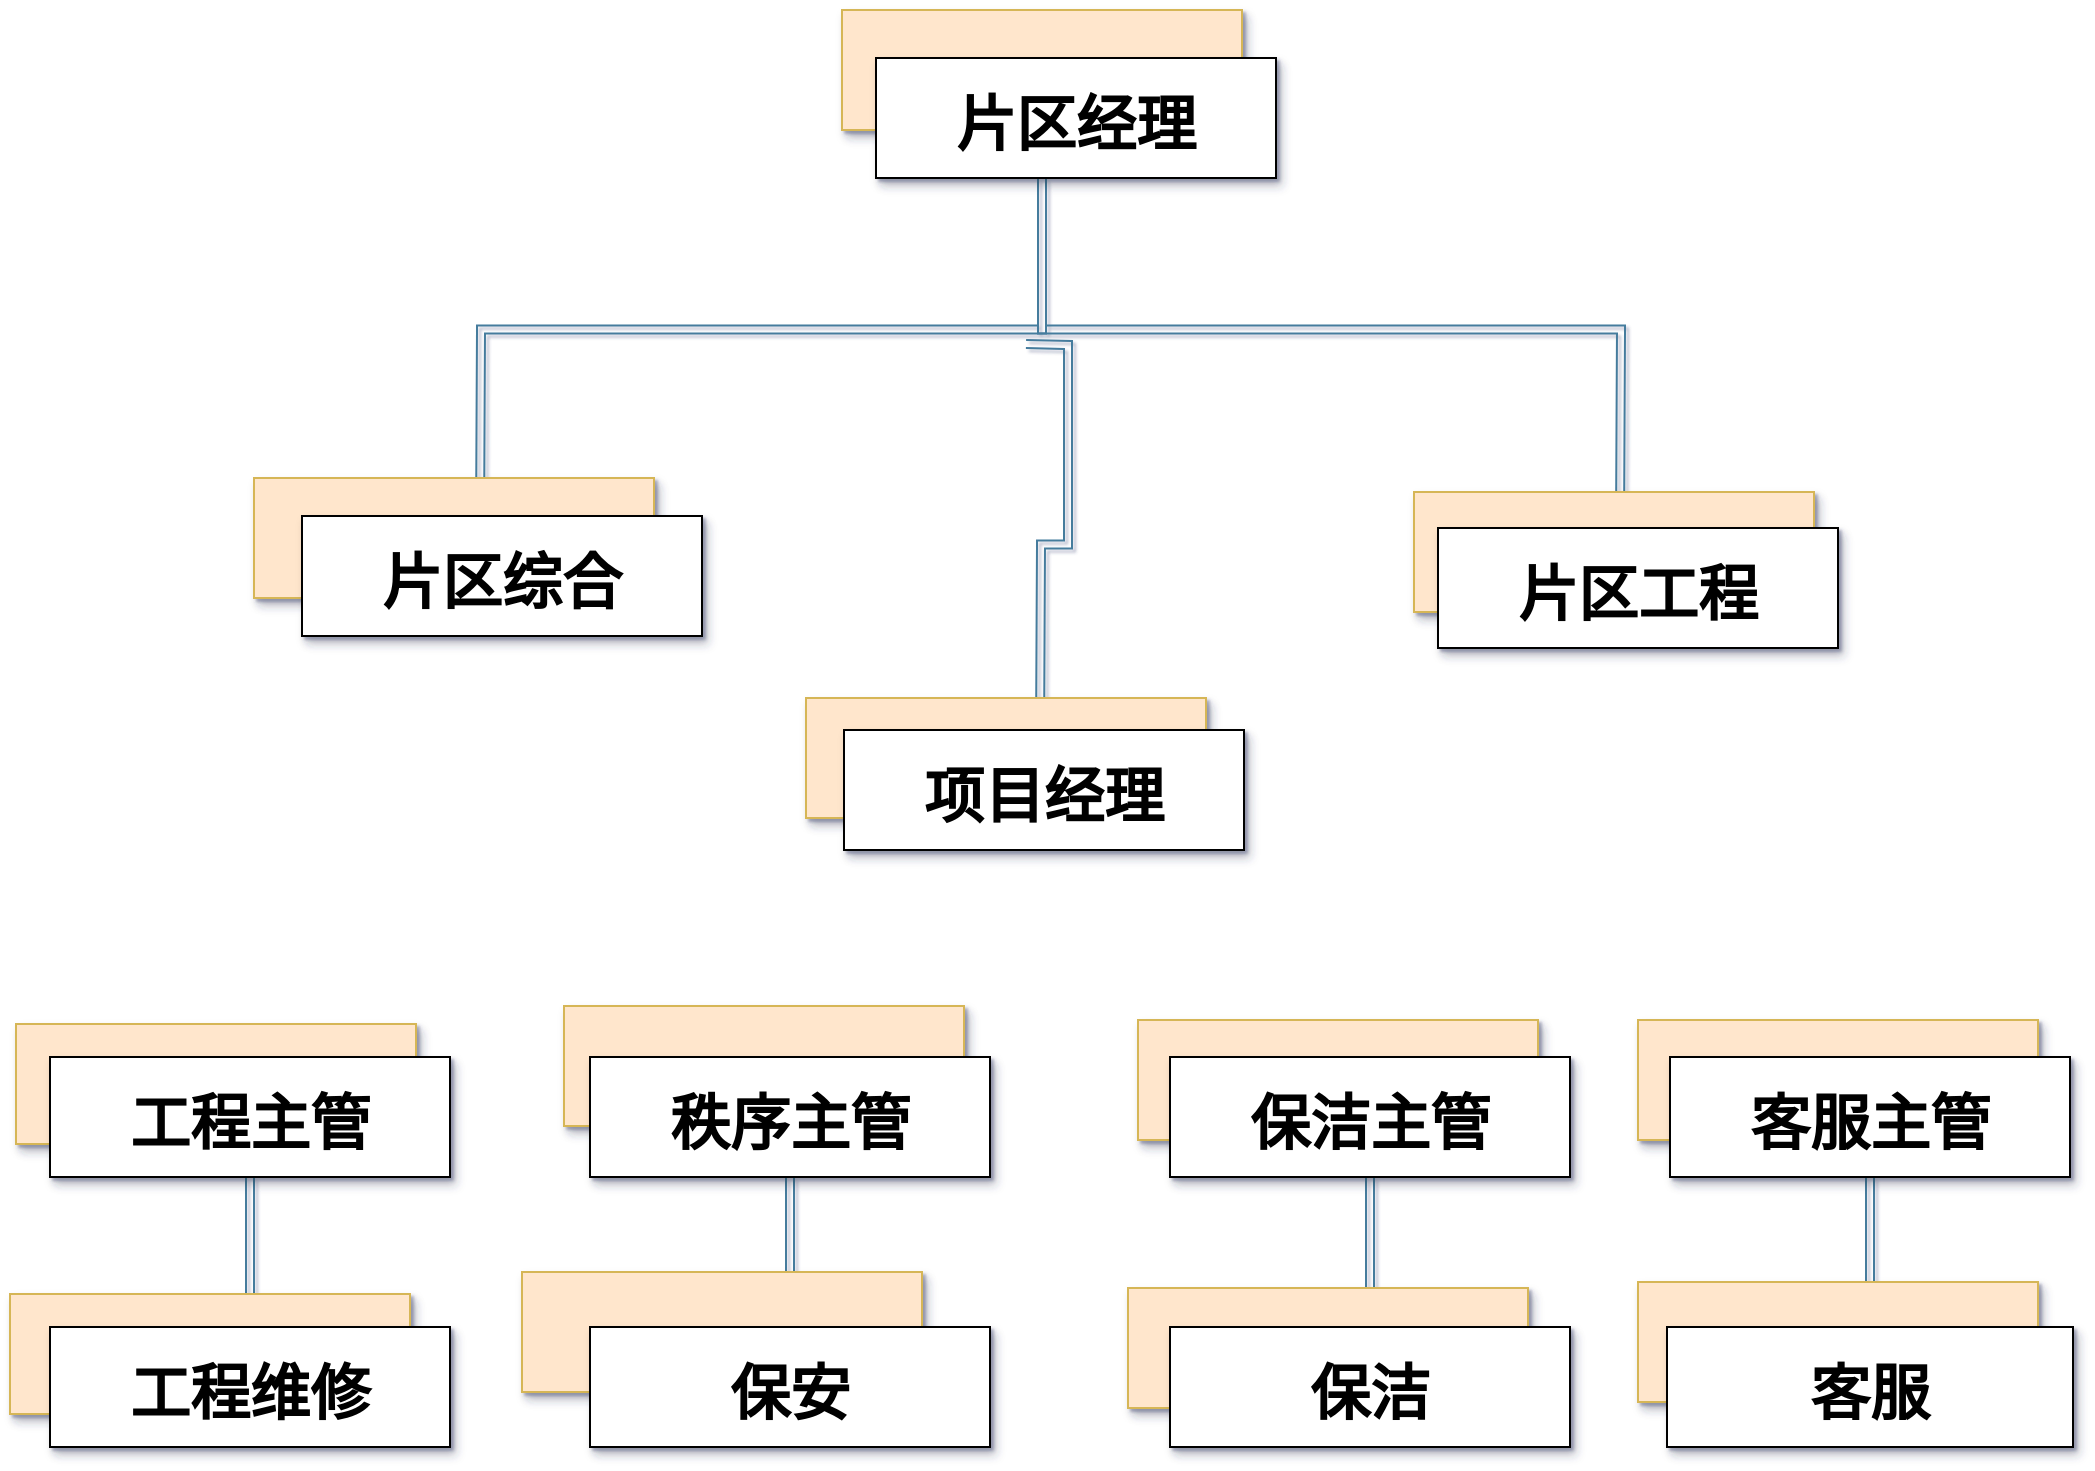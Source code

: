 <mxfile version="21.5.0" type="github" pages="2">
  <diagram name="Page-1" id="97916047-d0de-89f5-080d-49f4d83e522f">
    <mxGraphModel dx="1687" dy="868" grid="0" gridSize="10" guides="1" tooltips="1" connect="1" arrows="1" fold="1" page="1" pageScale="1.5" pageWidth="1169" pageHeight="827" background="#ffffff" math="0" shadow="1">
      <root>
        <mxCell id="0" />
        <mxCell id="1" parent="0" />
        <mxCell id="BqPRPxkx0A_qUsA7eI9m-59" style="edgeStyle=orthogonalEdgeStyle;shape=link;rounded=0;orthogonalLoop=1;jettySize=auto;html=1;exitX=0.5;exitY=1;exitDx=0;exitDy=0;labelBackgroundColor=none;fontColor=default;strokeColor=#457B9D;" parent="1" source="2" edge="1">
          <mxGeometry relative="1" as="geometry">
            <mxPoint x="402" y="455.5" as="targetPoint" />
          </mxGeometry>
        </mxCell>
        <mxCell id="BqPRPxkx0A_qUsA7eI9m-60" style="edgeStyle=orthogonalEdgeStyle;shape=link;rounded=0;orthogonalLoop=1;jettySize=auto;html=1;entryX=0.5;entryY=0;entryDx=0;entryDy=0;exitX=0.5;exitY=1;exitDx=0;exitDy=0;labelBackgroundColor=none;fontColor=default;strokeColor=#457B9D;" parent="1" source="2" edge="1">
          <mxGeometry relative="1" as="geometry">
            <mxPoint x="972" y="455.5" as="targetPoint" />
          </mxGeometry>
        </mxCell>
        <mxCell id="BqPRPxkx0A_qUsA7eI9m-61" style="edgeStyle=orthogonalEdgeStyle;shape=link;rounded=0;orthogonalLoop=1;jettySize=auto;html=1;entryX=0.5;entryY=0;entryDx=0;entryDy=0;labelBackgroundColor=none;fontColor=default;strokeColor=#457B9D;" parent="1" edge="1">
          <mxGeometry relative="1" as="geometry">
            <mxPoint x="682" y="562.5" as="targetPoint" />
            <mxPoint x="675" y="363" as="sourcePoint" />
          </mxGeometry>
        </mxCell>
        <mxCell id="2" value="" style="rounded=0;strokeColor=#d6b656;shadow=1;fontStyle=1;fontSize=30;labelBackgroundColor=none;fillColor=#FFE6CC;" parent="1" vertex="1">
          <mxGeometry x="583" y="196" width="200" height="60" as="geometry" />
        </mxCell>
        <mxCell id="BqPRPxkx0A_qUsA7eI9m-66" style="edgeStyle=orthogonalEdgeStyle;shape=link;rounded=0;orthogonalLoop=1;jettySize=auto;html=1;exitX=0.5;exitY=1;exitDx=0;exitDy=0;entryX=0.5;entryY=0;entryDx=0;entryDy=0;labelBackgroundColor=none;fontColor=default;strokeColor=#457B9D;" parent="1" edge="1">
          <mxGeometry relative="1" as="geometry">
            <mxPoint x="287" y="779.5" as="sourcePoint" />
            <mxPoint x="287" y="854.5" as="targetPoint" />
          </mxGeometry>
        </mxCell>
        <mxCell id="BqPRPxkx0A_qUsA7eI9m-67" value="" style="edgeStyle=orthogonalEdgeStyle;shape=link;rounded=0;orthogonalLoop=1;jettySize=auto;html=1;labelBackgroundColor=none;fontColor=default;strokeColor=#457B9D;" parent="1" edge="1">
          <mxGeometry relative="1" as="geometry">
            <mxPoint x="557" y="779.5" as="sourcePoint" />
            <mxPoint x="557" y="854.5" as="targetPoint" />
          </mxGeometry>
        </mxCell>
        <mxCell id="BqPRPxkx0A_qUsA7eI9m-68" value="" style="edgeStyle=orthogonalEdgeStyle;shape=link;rounded=0;orthogonalLoop=1;jettySize=auto;html=1;labelBackgroundColor=none;fontColor=default;strokeColor=#457B9D;" parent="1" edge="1">
          <mxGeometry relative="1" as="geometry">
            <mxPoint x="847" y="779.5" as="sourcePoint" />
            <mxPoint x="847" y="854.5" as="targetPoint" />
          </mxGeometry>
        </mxCell>
        <mxCell id="BqPRPxkx0A_qUsA7eI9m-69" value="" style="edgeStyle=orthogonalEdgeStyle;shape=link;rounded=0;orthogonalLoop=1;jettySize=auto;html=1;labelBackgroundColor=none;fontColor=default;strokeColor=#457B9D;" parent="1" edge="1">
          <mxGeometry relative="1" as="geometry">
            <mxPoint x="1097" y="779.5" as="sourcePoint" />
            <mxPoint x="1097" y="854.5" as="targetPoint" />
          </mxGeometry>
        </mxCell>
        <mxCell id="kt3ZQcMGdOJi0cYxaDXy-24" value="片区经理" style="rounded=0;shadow=1;fontStyle=1;fontSize=30;labelBackgroundColor=none;" parent="1" vertex="1">
          <mxGeometry x="600" y="220" width="200" height="60" as="geometry" />
        </mxCell>
        <mxCell id="kt3ZQcMGdOJi0cYxaDXy-25" value="" style="rounded=0;strokeColor=#d6b656;shadow=1;fontStyle=1;fontSize=30;labelBackgroundColor=none;fillColor=#FFE6CC;" parent="1" vertex="1">
          <mxGeometry x="289" y="430" width="200" height="60" as="geometry" />
        </mxCell>
        <mxCell id="kt3ZQcMGdOJi0cYxaDXy-26" value="片区综合" style="rounded=0;shadow=1;fontStyle=1;fontSize=30;labelBackgroundColor=none;" parent="1" vertex="1">
          <mxGeometry x="313" y="449" width="200" height="60" as="geometry" />
        </mxCell>
        <mxCell id="kt3ZQcMGdOJi0cYxaDXy-27" value="" style="rounded=0;strokeColor=#d6b656;shadow=1;fontStyle=1;fontSize=30;labelBackgroundColor=none;fillColor=#FFE6CC;" parent="1" vertex="1">
          <mxGeometry x="565" y="540" width="200" height="60" as="geometry" />
        </mxCell>
        <mxCell id="kt3ZQcMGdOJi0cYxaDXy-28" value="项目经理" style="rounded=0;shadow=1;fontStyle=1;fontSize=30;labelBackgroundColor=none;" parent="1" vertex="1">
          <mxGeometry x="584" y="556" width="200" height="60" as="geometry" />
        </mxCell>
        <mxCell id="kt3ZQcMGdOJi0cYxaDXy-29" value="" style="rounded=0;strokeColor=#d6b656;shadow=1;fontStyle=1;fontSize=30;labelBackgroundColor=none;fillColor=#FFE6CC;" parent="1" vertex="1">
          <mxGeometry x="869" y="437" width="200" height="60" as="geometry" />
        </mxCell>
        <mxCell id="kt3ZQcMGdOJi0cYxaDXy-30" value="片区工程" style="rounded=0;shadow=1;fontStyle=1;fontSize=30;labelBackgroundColor=none;" parent="1" vertex="1">
          <mxGeometry x="881" y="455" width="200" height="60" as="geometry" />
        </mxCell>
        <mxCell id="kt3ZQcMGdOJi0cYxaDXy-31" value="" style="rounded=0;strokeColor=#d6b656;shadow=1;fontStyle=1;fontSize=30;labelBackgroundColor=none;fillColor=#FFE6CC;" parent="1" vertex="1">
          <mxGeometry x="170" y="703" width="200" height="60" as="geometry" />
        </mxCell>
        <mxCell id="kt3ZQcMGdOJi0cYxaDXy-32" value="" style="rounded=0;strokeColor=#d6b656;shadow=1;fontStyle=1;fontSize=30;labelBackgroundColor=none;fillColor=#FFE6CC;" parent="1" vertex="1">
          <mxGeometry x="444" y="694" width="200" height="60" as="geometry" />
        </mxCell>
        <mxCell id="kt3ZQcMGdOJi0cYxaDXy-33" value="" style="rounded=0;strokeColor=#d6b656;shadow=1;fontStyle=1;fontSize=30;labelBackgroundColor=none;fillColor=#FFE6CC;" parent="1" vertex="1">
          <mxGeometry x="731" y="701" width="200" height="60" as="geometry" />
        </mxCell>
        <mxCell id="kt3ZQcMGdOJi0cYxaDXy-34" value="" style="rounded=0;strokeColor=#d6b656;shadow=1;fontStyle=1;fontSize=30;labelBackgroundColor=none;fillColor=#FFE6CC;" parent="1" vertex="1">
          <mxGeometry x="981" y="701" width="200" height="60" as="geometry" />
        </mxCell>
        <mxCell id="kt3ZQcMGdOJi0cYxaDXy-35" value="" style="rounded=0;strokeColor=#d6b656;shadow=1;fontStyle=1;fontSize=30;labelBackgroundColor=none;fillColor=#FFE6CC;" parent="1" vertex="1">
          <mxGeometry x="167" y="838" width="200" height="60" as="geometry" />
        </mxCell>
        <mxCell id="kt3ZQcMGdOJi0cYxaDXy-36" value="" style="rounded=0;strokeColor=#d6b656;shadow=1;fontStyle=1;fontSize=30;labelBackgroundColor=none;fillColor=#FFE6CC;" parent="1" vertex="1">
          <mxGeometry x="423" y="827" width="200" height="60" as="geometry" />
        </mxCell>
        <mxCell id="IJZoDPEaOoHRBBa0FbE8-24" value="" style="rounded=0;strokeColor=#d6b656;shadow=1;fontStyle=1;fontSize=30;labelBackgroundColor=none;fillColor=#FFE6CC;" vertex="1" parent="1">
          <mxGeometry x="726" y="835" width="200" height="60" as="geometry" />
        </mxCell>
        <mxCell id="IJZoDPEaOoHRBBa0FbE8-25" value="" style="rounded=0;strokeColor=#d6b656;shadow=1;fontStyle=1;fontSize=30;labelBackgroundColor=none;fillColor=#FFE6CC;" vertex="1" parent="1">
          <mxGeometry x="981" y="832" width="200" height="60" as="geometry" />
        </mxCell>
        <mxCell id="IJZoDPEaOoHRBBa0FbE8-26" value="工程主管" style="rounded=0;shadow=1;fontStyle=1;fontSize=30;labelBackgroundColor=none;" vertex="1" parent="1">
          <mxGeometry x="187" y="719.5" width="200" height="60" as="geometry" />
        </mxCell>
        <mxCell id="IJZoDPEaOoHRBBa0FbE8-27" value="秩序主管" style="rounded=0;shadow=1;fontStyle=1;fontSize=30;labelBackgroundColor=none;" vertex="1" parent="1">
          <mxGeometry x="457" y="719.5" width="200" height="60" as="geometry" />
        </mxCell>
        <mxCell id="IJZoDPEaOoHRBBa0FbE8-28" value="保洁主管" style="rounded=0;shadow=1;fontStyle=1;fontSize=30;labelBackgroundColor=none;" vertex="1" parent="1">
          <mxGeometry x="747" y="719.5" width="200" height="60" as="geometry" />
        </mxCell>
        <mxCell id="IJZoDPEaOoHRBBa0FbE8-29" value="客服主管" style="rounded=0;shadow=1;fontStyle=1;fontSize=30;labelBackgroundColor=none;" vertex="1" parent="1">
          <mxGeometry x="997" y="719.5" width="200" height="60" as="geometry" />
        </mxCell>
        <mxCell id="IJZoDPEaOoHRBBa0FbE8-30" value="工程维修" style="rounded=0;shadow=1;fontStyle=1;fontSize=30;labelBackgroundColor=none;" vertex="1" parent="1">
          <mxGeometry x="187" y="854.5" width="200" height="60" as="geometry" />
        </mxCell>
        <mxCell id="IJZoDPEaOoHRBBa0FbE8-31" value="保安" style="rounded=0;shadow=1;fontStyle=1;fontSize=30;labelBackgroundColor=none;" vertex="1" parent="1">
          <mxGeometry x="457" y="854.5" width="200" height="60" as="geometry" />
        </mxCell>
        <mxCell id="IJZoDPEaOoHRBBa0FbE8-32" value="保洁" style="rounded=0;shadow=1;fontStyle=1;fontSize=30;labelBackgroundColor=none;" vertex="1" parent="1">
          <mxGeometry x="747" y="854.5" width="200" height="60" as="geometry" />
        </mxCell>
        <mxCell id="IJZoDPEaOoHRBBa0FbE8-33" value="客服" style="rounded=0;shadow=1;fontStyle=1;fontSize=30;labelBackgroundColor=none;" vertex="1" parent="1">
          <mxGeometry x="995.5" y="854.5" width="203" height="60" as="geometry" />
        </mxCell>
      </root>
    </mxGraphModel>
  </diagram>
  <diagram id="QUuy_PB_ich-e-NUXCng" name="Page-2">
    <mxGraphModel dx="2261" dy="738" grid="0" gridSize="10" guides="1" tooltips="1" connect="1" arrows="1" fold="1" page="1" pageScale="1" pageWidth="827" pageHeight="1169" math="0" shadow="0">
      <root>
        <mxCell id="0" />
        <mxCell id="1" parent="0" />
        <mxCell id="R-T5AUk27BRx23NjIOID-1" style="edgeStyle=orthogonalEdgeStyle;shape=link;rounded=0;orthogonalLoop=1;jettySize=auto;html=1;exitX=0.5;exitY=1;exitDx=0;exitDy=0;labelBackgroundColor=none;fontColor=default;strokeColor=#457B9D;" parent="1" source="R-T5AUk27BRx23NjIOID-4" target="R-T5AUk27BRx23NjIOID-5" edge="1">
          <mxGeometry relative="1" as="geometry" />
        </mxCell>
        <mxCell id="R-T5AUk27BRx23NjIOID-2" style="edgeStyle=orthogonalEdgeStyle;shape=link;rounded=0;orthogonalLoop=1;jettySize=auto;html=1;entryX=0.5;entryY=0;entryDx=0;entryDy=0;exitX=0.5;exitY=1;exitDx=0;exitDy=0;labelBackgroundColor=none;fontColor=default;strokeColor=#457B9D;" parent="1" source="R-T5AUk27BRx23NjIOID-4" target="R-T5AUk27BRx23NjIOID-11" edge="1">
          <mxGeometry relative="1" as="geometry" />
        </mxCell>
        <mxCell id="R-T5AUk27BRx23NjIOID-3" style="edgeStyle=orthogonalEdgeStyle;shape=link;rounded=0;orthogonalLoop=1;jettySize=auto;html=1;entryX=0.5;entryY=0;entryDx=0;entryDy=0;labelBackgroundColor=none;fontColor=default;strokeColor=#457B9D;" parent="1" source="R-T5AUk27BRx23NjIOID-4" target="R-T5AUk27BRx23NjIOID-10" edge="1">
          <mxGeometry relative="1" as="geometry" />
        </mxCell>
        <mxCell id="R-T5AUk27BRx23NjIOID-4" value="片区经理" style="rounded=0;strokeColor=none;shadow=1;fontStyle=1;fontSize=30;labelBackgroundColor=none;fillColor=#A8DADC;fontColor=#1D3557;" parent="1" vertex="1">
          <mxGeometry x="297" y="32" width="200" height="60" as="geometry" />
        </mxCell>
        <mxCell id="R-T5AUk27BRx23NjIOID-5" value="片区综合" style="rounded=0;strokeColor=none;shadow=1;fontStyle=1;fontSize=30;labelBackgroundColor=none;fillColor=#A8DADC;fontColor=#1D3557;" parent="1" vertex="1">
          <mxGeometry x="9" y="277.5" width="200" height="60" as="geometry" />
        </mxCell>
        <mxCell id="R-T5AUk27BRx23NjIOID-6" style="edgeStyle=orthogonalEdgeStyle;shape=link;rounded=0;orthogonalLoop=1;jettySize=auto;html=1;exitX=0.5;exitY=1;exitDx=0;exitDy=0;entryX=0.5;entryY=0;entryDx=0;entryDy=0;labelBackgroundColor=none;fontColor=default;strokeColor=#457B9D;" parent="1" source="R-T5AUk27BRx23NjIOID-10" target="R-T5AUk27BRx23NjIOID-13" edge="1">
          <mxGeometry relative="1" as="geometry" />
        </mxCell>
        <mxCell id="R-T5AUk27BRx23NjIOID-7" style="edgeStyle=orthogonalEdgeStyle;shape=link;rounded=0;orthogonalLoop=1;jettySize=auto;html=1;entryX=0.5;entryY=0;entryDx=0;entryDy=0;labelBackgroundColor=none;fontColor=default;strokeColor=#457B9D;" parent="1" source="R-T5AUk27BRx23NjIOID-10" target="R-T5AUk27BRx23NjIOID-16" edge="1">
          <mxGeometry relative="1" as="geometry">
            <Array as="points">
              <mxPoint x="397" y="392" />
              <mxPoint x="254" y="392" />
            </Array>
          </mxGeometry>
        </mxCell>
        <mxCell id="R-T5AUk27BRx23NjIOID-8" style="edgeStyle=orthogonalEdgeStyle;shape=link;rounded=0;orthogonalLoop=1;jettySize=auto;html=1;entryX=0.5;entryY=0;entryDx=0;entryDy=0;labelBackgroundColor=none;fontColor=default;strokeColor=#457B9D;" parent="1" source="R-T5AUk27BRx23NjIOID-10" target="R-T5AUk27BRx23NjIOID-19" edge="1">
          <mxGeometry relative="1" as="geometry" />
        </mxCell>
        <mxCell id="R-T5AUk27BRx23NjIOID-9" style="edgeStyle=orthogonalEdgeStyle;shape=link;rounded=0;orthogonalLoop=1;jettySize=auto;html=1;entryX=0.5;entryY=0;entryDx=0;entryDy=0;exitX=0.5;exitY=1;exitDx=0;exitDy=0;labelBackgroundColor=none;fontColor=default;strokeColor=#457B9D;" parent="1" source="R-T5AUk27BRx23NjIOID-10" target="R-T5AUk27BRx23NjIOID-22" edge="1">
          <mxGeometry relative="1" as="geometry" />
        </mxCell>
        <mxCell id="R-T5AUk27BRx23NjIOID-10" value="项目经理" style="rounded=0;strokeColor=none;shadow=1;fontStyle=1;fontSize=30;labelBackgroundColor=none;fillColor=#A8DADC;fontColor=#1D3557;" parent="1" vertex="1">
          <mxGeometry x="297" y="277.5" width="200" height="60" as="geometry" />
        </mxCell>
        <mxCell id="R-T5AUk27BRx23NjIOID-11" value="片区工程" style="rounded=0;strokeColor=none;shadow=1;fontStyle=1;fontSize=30;labelBackgroundColor=none;fillColor=#A8DADC;fontColor=#1D3557;" parent="1" vertex="1">
          <mxGeometry x="579" y="277.5" width="200" height="60" as="geometry" />
        </mxCell>
        <mxCell id="R-T5AUk27BRx23NjIOID-12" style="edgeStyle=orthogonalEdgeStyle;shape=link;rounded=0;orthogonalLoop=1;jettySize=auto;html=1;exitX=0.5;exitY=1;exitDx=0;exitDy=0;entryX=0.5;entryY=0;entryDx=0;entryDy=0;labelBackgroundColor=none;fontColor=default;strokeColor=#457B9D;" parent="1" source="R-T5AUk27BRx23NjIOID-13" target="R-T5AUk27BRx23NjIOID-14" edge="1">
          <mxGeometry relative="1" as="geometry" />
        </mxCell>
        <mxCell id="R-T5AUk27BRx23NjIOID-13" value="工程主管" style="rounded=0;strokeColor=none;shadow=1;fontStyle=1;fontSize=30;labelBackgroundColor=none;fillColor=#A8DADC;fontColor=#1D3557;" parent="1" vertex="1">
          <mxGeometry x="-106" y="449.5" width="200" height="60" as="geometry" />
        </mxCell>
        <mxCell id="R-T5AUk27BRx23NjIOID-14" value="工程维修" style="rounded=0;strokeColor=none;shadow=1;fontStyle=1;fontSize=30;labelBackgroundColor=none;fillColor=#A8DADC;fontColor=#1D3557;" parent="1" vertex="1">
          <mxGeometry x="-106" y="584.5" width="200" height="60" as="geometry" />
        </mxCell>
        <mxCell id="R-T5AUk27BRx23NjIOID-15" value="" style="edgeStyle=orthogonalEdgeStyle;shape=link;rounded=0;orthogonalLoop=1;jettySize=auto;html=1;labelBackgroundColor=none;fontColor=default;strokeColor=#457B9D;" parent="1" source="R-T5AUk27BRx23NjIOID-16" target="R-T5AUk27BRx23NjIOID-17" edge="1">
          <mxGeometry relative="1" as="geometry" />
        </mxCell>
        <mxCell id="R-T5AUk27BRx23NjIOID-16" value="秩序主管" style="rounded=0;strokeColor=none;shadow=1;fontStyle=1;fontSize=30;labelBackgroundColor=none;fillColor=#A8DADC;fontColor=#1D3557;" parent="1" vertex="1">
          <mxGeometry x="164" y="449.5" width="200" height="60" as="geometry" />
        </mxCell>
        <mxCell id="R-T5AUk27BRx23NjIOID-17" value="保安" style="rounded=0;strokeColor=none;shadow=1;fontStyle=1;fontSize=30;labelBackgroundColor=none;fillColor=#A8DADC;fontColor=#1D3557;" parent="1" vertex="1">
          <mxGeometry x="164" y="584.5" width="200" height="60" as="geometry" />
        </mxCell>
        <mxCell id="R-T5AUk27BRx23NjIOID-18" value="" style="edgeStyle=orthogonalEdgeStyle;shape=link;rounded=0;orthogonalLoop=1;jettySize=auto;html=1;labelBackgroundColor=none;fontColor=default;strokeColor=#457B9D;" parent="1" source="R-T5AUk27BRx23NjIOID-19" target="R-T5AUk27BRx23NjIOID-20" edge="1">
          <mxGeometry relative="1" as="geometry" />
        </mxCell>
        <mxCell id="R-T5AUk27BRx23NjIOID-19" value="保洁主管" style="rounded=0;strokeColor=none;shadow=1;fontStyle=1;fontSize=30;labelBackgroundColor=none;fillColor=#A8DADC;fontColor=#1D3557;" parent="1" vertex="1">
          <mxGeometry x="454" y="449.5" width="200" height="60" as="geometry" />
        </mxCell>
        <mxCell id="R-T5AUk27BRx23NjIOID-20" value="保洁" style="rounded=0;strokeColor=none;shadow=1;fontStyle=1;fontSize=30;labelBackgroundColor=none;fillColor=#A8DADC;fontColor=#1D3557;" parent="1" vertex="1">
          <mxGeometry x="454" y="584.5" width="200" height="60" as="geometry" />
        </mxCell>
        <mxCell id="R-T5AUk27BRx23NjIOID-21" value="" style="edgeStyle=orthogonalEdgeStyle;shape=link;rounded=0;orthogonalLoop=1;jettySize=auto;html=1;labelBackgroundColor=none;fontColor=default;strokeColor=#457B9D;" parent="1" source="R-T5AUk27BRx23NjIOID-22" target="R-T5AUk27BRx23NjIOID-23" edge="1">
          <mxGeometry relative="1" as="geometry" />
        </mxCell>
        <mxCell id="R-T5AUk27BRx23NjIOID-22" value="客服主管" style="rounded=0;strokeColor=none;shadow=1;fontStyle=1;fontSize=30;labelBackgroundColor=none;fillColor=#A8DADC;fontColor=#1D3557;" parent="1" vertex="1">
          <mxGeometry x="704" y="449.5" width="200" height="60" as="geometry" />
        </mxCell>
        <mxCell id="R-T5AUk27BRx23NjIOID-23" value="客服" style="rounded=0;strokeColor=none;shadow=1;fontStyle=1;fontSize=30;labelBackgroundColor=none;fillColor=#A8DADC;fontColor=#1D3557;" parent="1" vertex="1">
          <mxGeometry x="702.5" y="584.5" width="203" height="60" as="geometry" />
        </mxCell>
      </root>
    </mxGraphModel>
  </diagram>
</mxfile>
